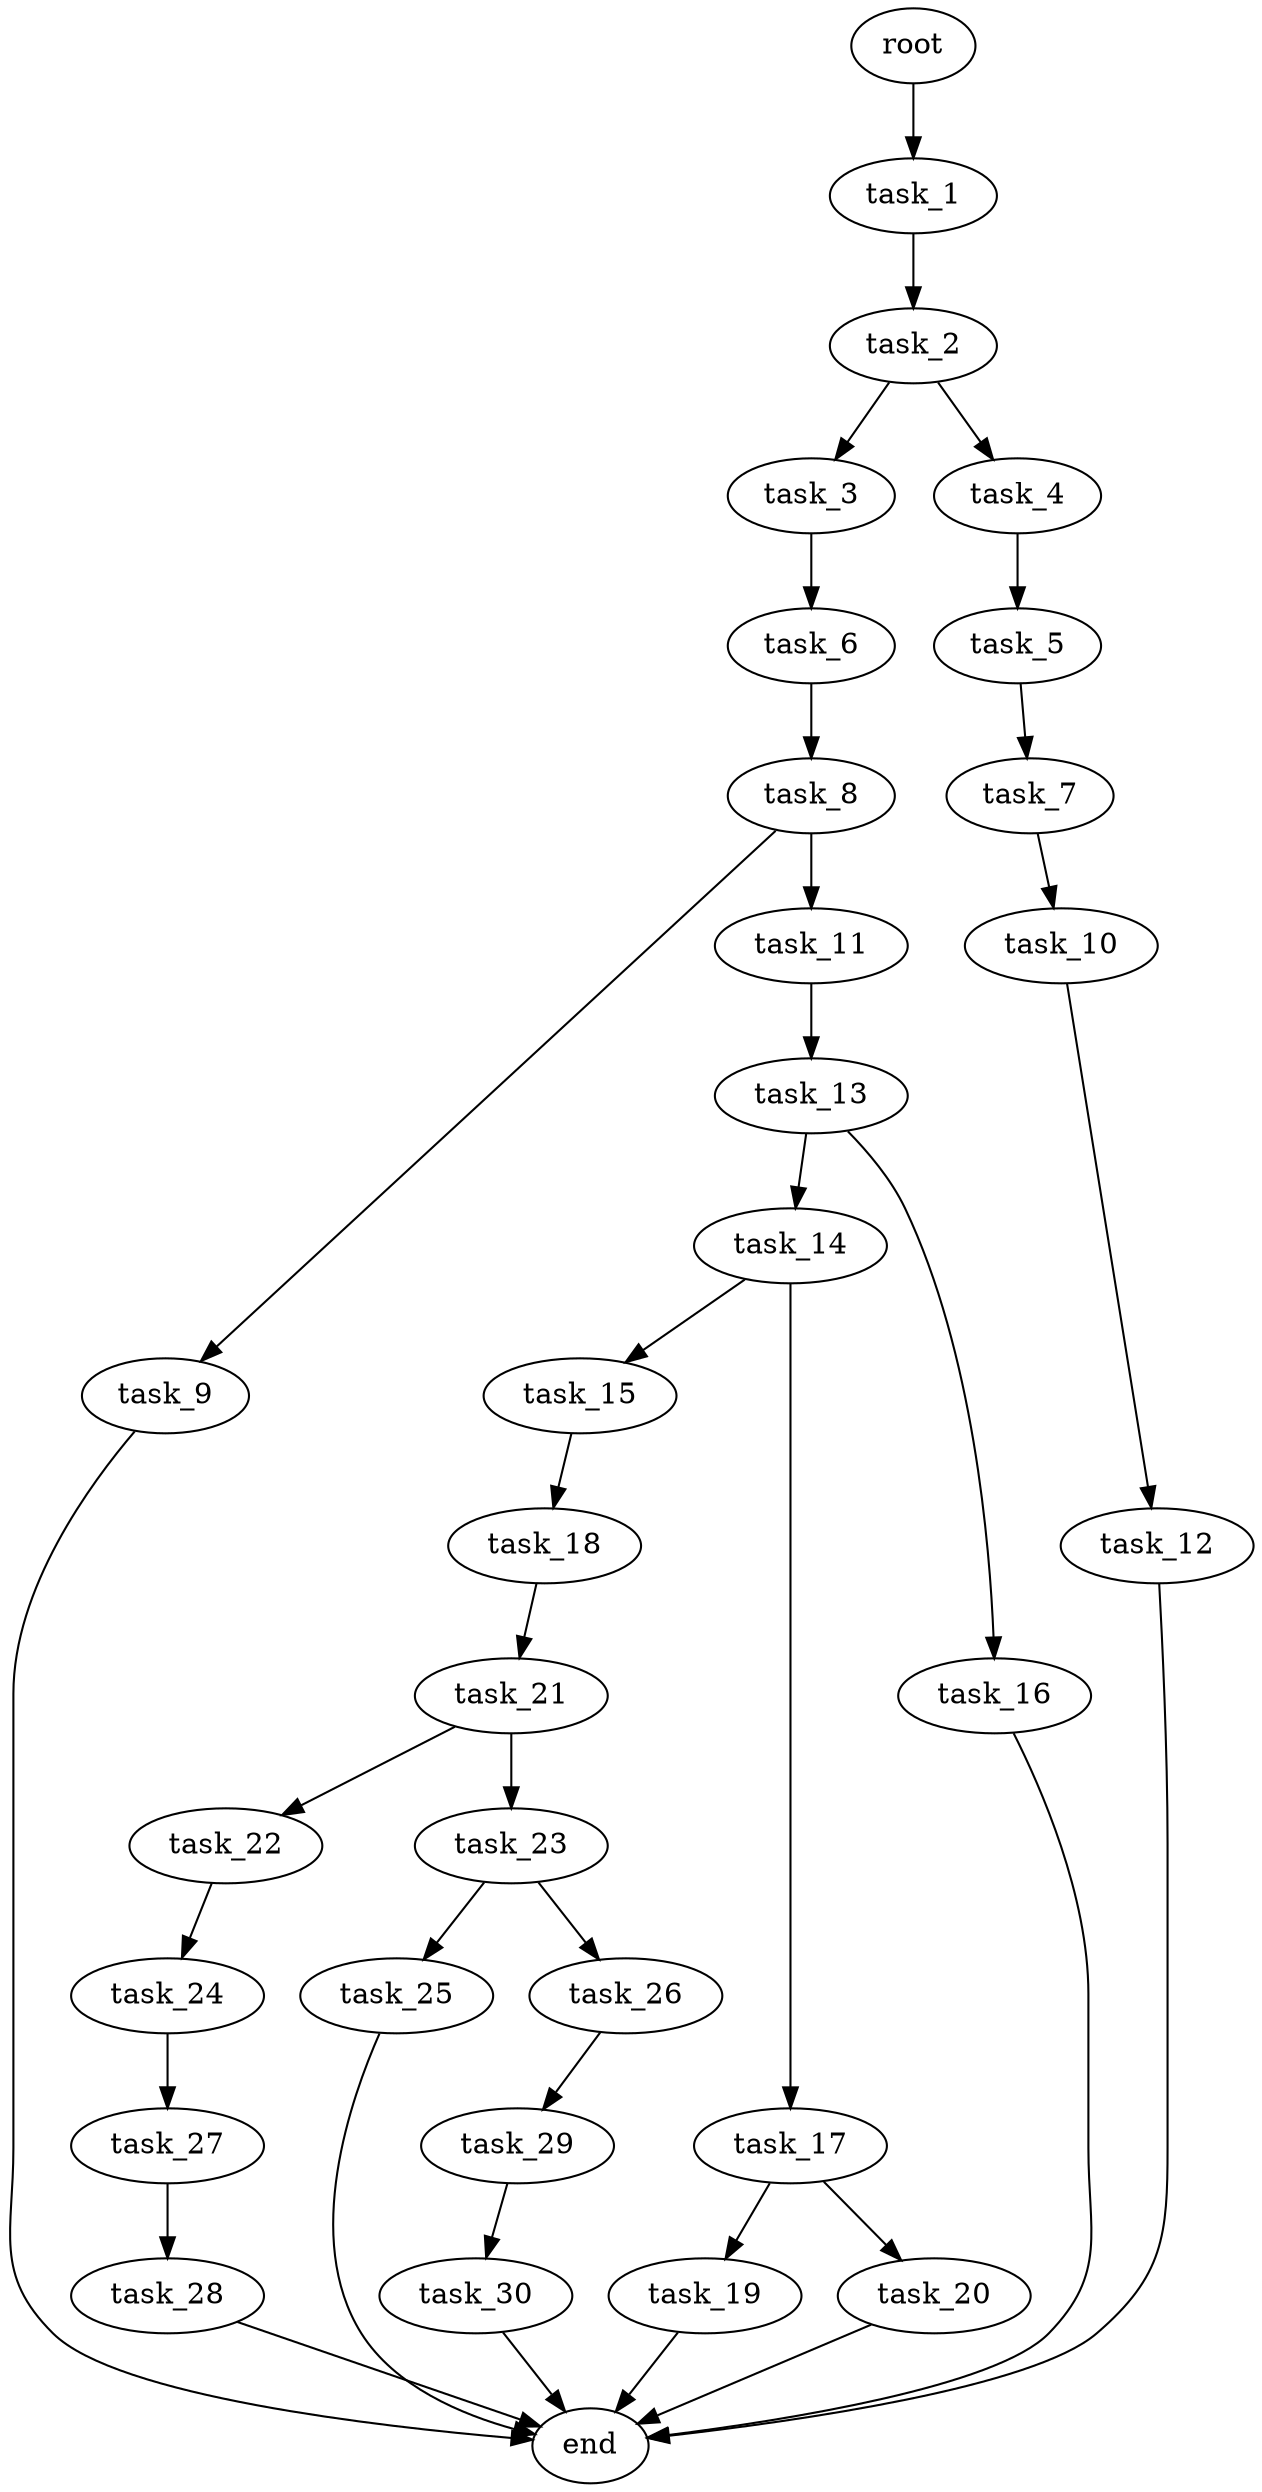 digraph G {
  root [size="0.000000e+00"];
  task_1 [size="9.953637e+09"];
  task_2 [size="8.059592e+09"];
  task_3 [size="1.039017e+09"];
  task_4 [size="6.496596e+09"];
  task_5 [size="6.162987e+09"];
  task_6 [size="4.113385e+09"];
  task_7 [size="4.964553e+09"];
  task_8 [size="7.517516e+09"];
  task_9 [size="9.272362e+09"];
  task_10 [size="9.979210e+08"];
  task_11 [size="4.441589e+09"];
  task_12 [size="5.812755e+09"];
  task_13 [size="3.273227e+08"];
  task_14 [size="2.899755e+09"];
  task_15 [size="4.206988e+09"];
  task_16 [size="2.229571e+09"];
  task_17 [size="4.546844e+09"];
  task_18 [size="3.811417e+09"];
  task_19 [size="1.956407e+09"];
  task_20 [size="4.696273e+09"];
  task_21 [size="1.245281e+09"];
  task_22 [size="9.676193e+09"];
  task_23 [size="9.140379e+09"];
  task_24 [size="4.129934e+09"];
  task_25 [size="8.204359e+09"];
  task_26 [size="7.038646e+09"];
  task_27 [size="7.411789e+09"];
  task_28 [size="7.704374e+07"];
  task_29 [size="3.747063e+09"];
  task_30 [size="2.240142e+09"];
  end [size="0.000000e+00"];

  root -> task_1 [size="1.000000e-12"];
  task_1 -> task_2 [size="8.059592e+08"];
  task_2 -> task_3 [size="1.039017e+08"];
  task_2 -> task_4 [size="6.496596e+08"];
  task_3 -> task_6 [size="4.113385e+08"];
  task_4 -> task_5 [size="6.162987e+08"];
  task_5 -> task_7 [size="4.964553e+08"];
  task_6 -> task_8 [size="7.517516e+08"];
  task_7 -> task_10 [size="9.979210e+07"];
  task_8 -> task_9 [size="9.272362e+08"];
  task_8 -> task_11 [size="4.441589e+08"];
  task_9 -> end [size="1.000000e-12"];
  task_10 -> task_12 [size="5.812755e+08"];
  task_11 -> task_13 [size="3.273227e+07"];
  task_12 -> end [size="1.000000e-12"];
  task_13 -> task_14 [size="2.899755e+08"];
  task_13 -> task_16 [size="2.229571e+08"];
  task_14 -> task_15 [size="4.206988e+08"];
  task_14 -> task_17 [size="4.546844e+08"];
  task_15 -> task_18 [size="3.811417e+08"];
  task_16 -> end [size="1.000000e-12"];
  task_17 -> task_19 [size="1.956407e+08"];
  task_17 -> task_20 [size="4.696273e+08"];
  task_18 -> task_21 [size="1.245281e+08"];
  task_19 -> end [size="1.000000e-12"];
  task_20 -> end [size="1.000000e-12"];
  task_21 -> task_22 [size="9.676193e+08"];
  task_21 -> task_23 [size="9.140379e+08"];
  task_22 -> task_24 [size="4.129934e+08"];
  task_23 -> task_25 [size="8.204359e+08"];
  task_23 -> task_26 [size="7.038646e+08"];
  task_24 -> task_27 [size="7.411789e+08"];
  task_25 -> end [size="1.000000e-12"];
  task_26 -> task_29 [size="3.747063e+08"];
  task_27 -> task_28 [size="7.704374e+06"];
  task_28 -> end [size="1.000000e-12"];
  task_29 -> task_30 [size="2.240142e+08"];
  task_30 -> end [size="1.000000e-12"];
}
